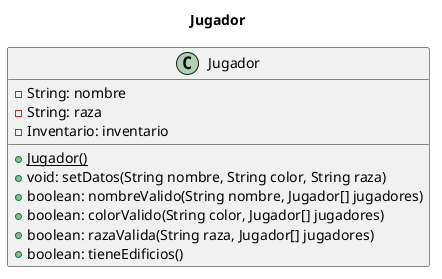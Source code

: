 @startuml
'https://plantuml.com/class-diagram

title Jugador

class Jugador {
    -String: nombre
    -String: raza
    -Inventario: inventario

    +<u>Jugador()
    +void: setDatos(String nombre, String color, String raza)
    +boolean: nombreValido(String nombre, Jugador[] jugadores)
    +boolean: colorValido(String color, Jugador[] jugadores)
    +boolean: razaValida(String raza, Jugador[] jugadores)
    +boolean: tieneEdificios()

}

@enduml